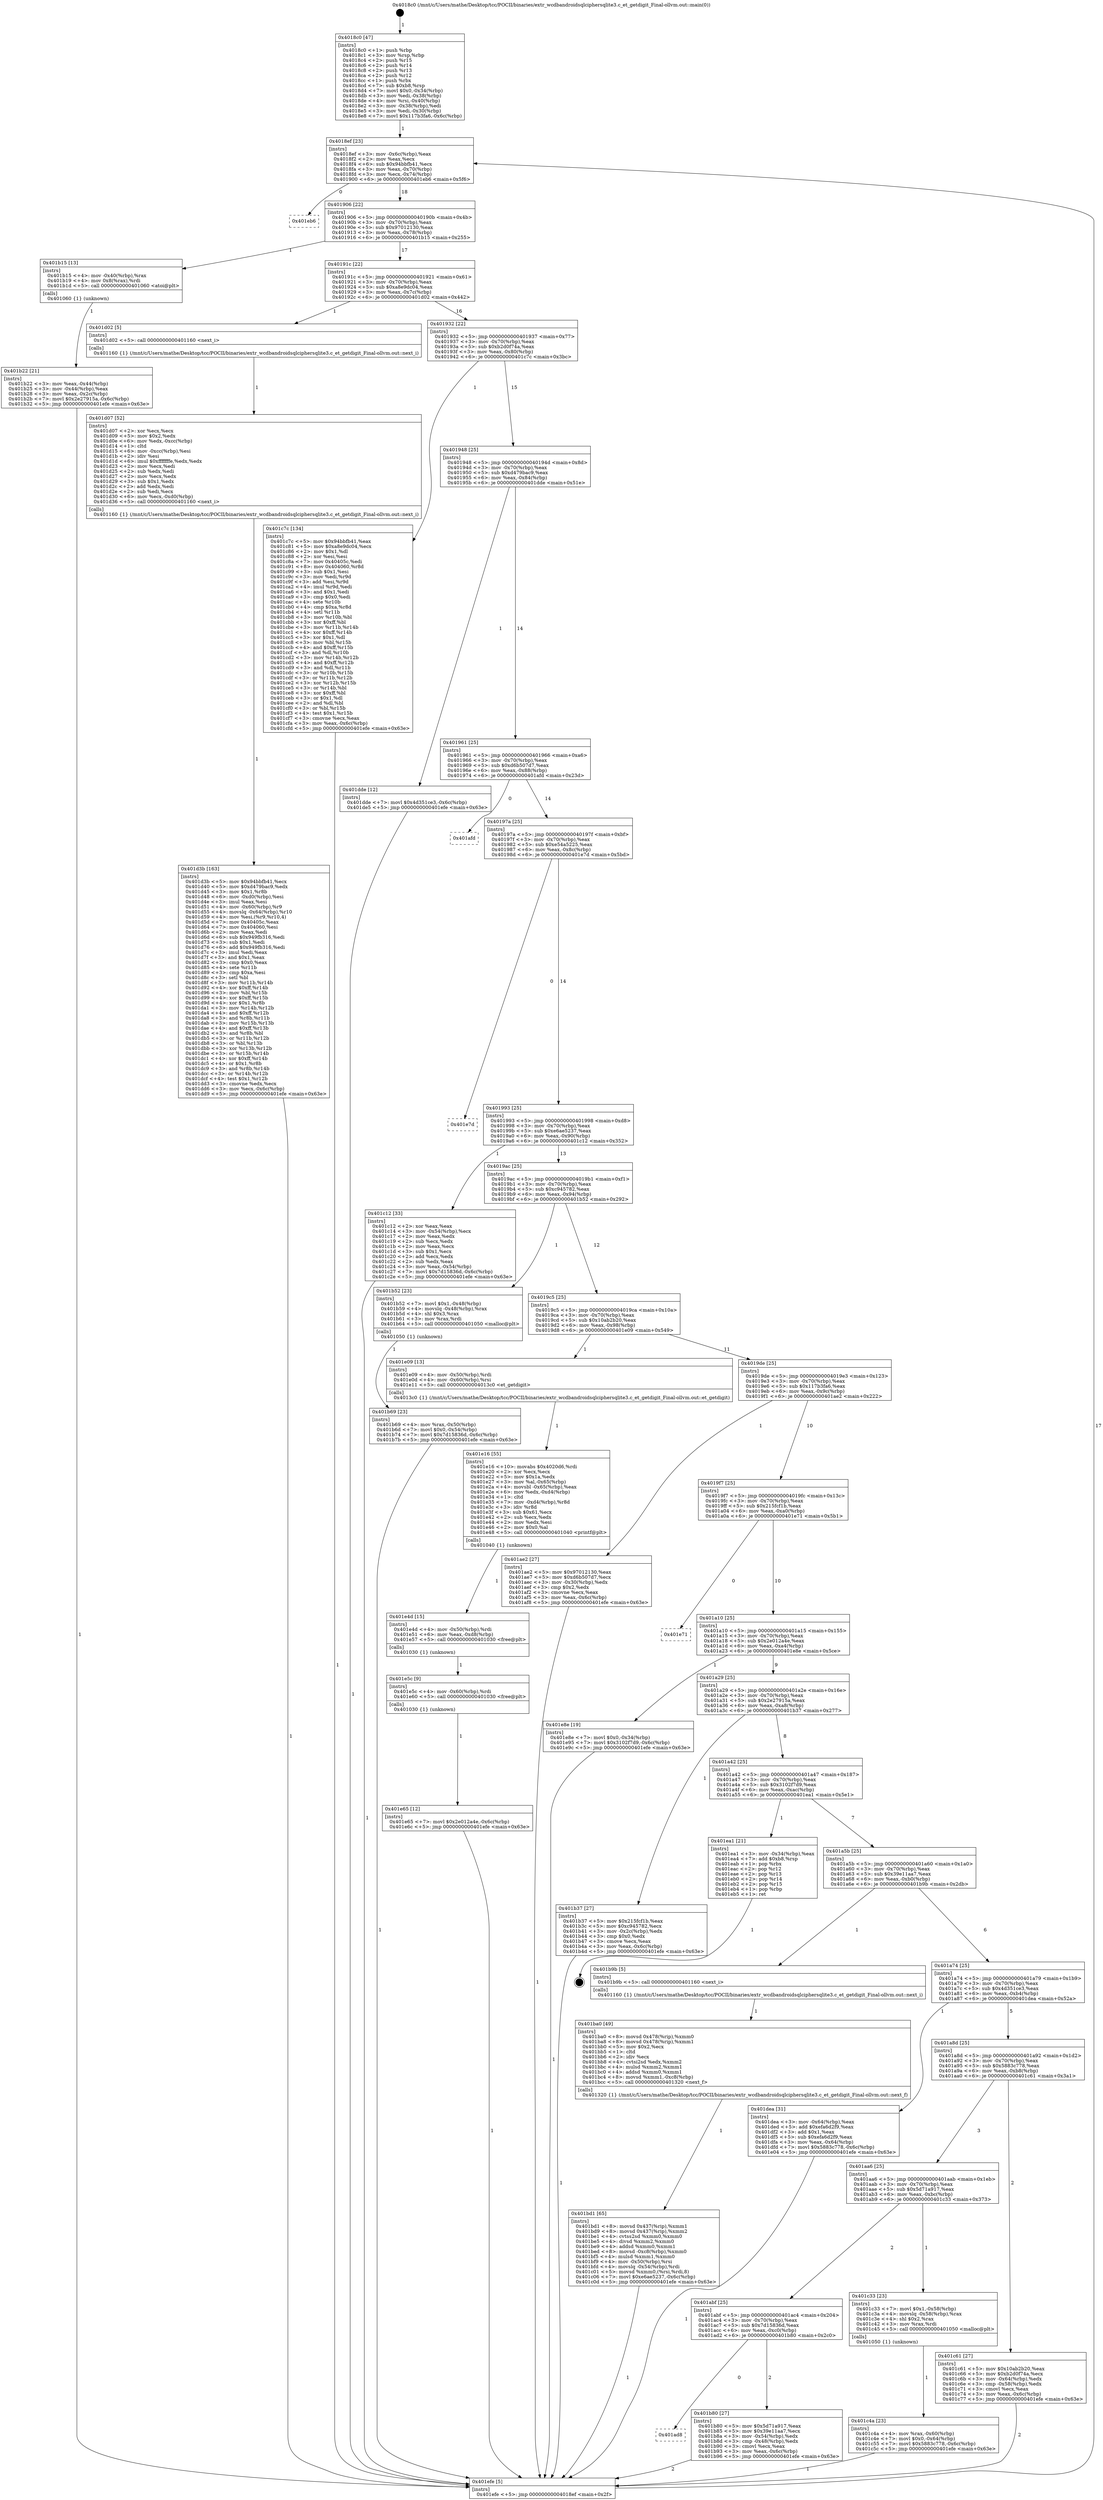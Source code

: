 digraph "0x4018c0" {
  label = "0x4018c0 (/mnt/c/Users/mathe/Desktop/tcc/POCII/binaries/extr_wcdbandroidsqlciphersqlite3.c_et_getdigit_Final-ollvm.out::main(0))"
  labelloc = "t"
  node[shape=record]

  Entry [label="",width=0.3,height=0.3,shape=circle,fillcolor=black,style=filled]
  "0x4018ef" [label="{
     0x4018ef [23]\l
     | [instrs]\l
     &nbsp;&nbsp;0x4018ef \<+3\>: mov -0x6c(%rbp),%eax\l
     &nbsp;&nbsp;0x4018f2 \<+2\>: mov %eax,%ecx\l
     &nbsp;&nbsp;0x4018f4 \<+6\>: sub $0x94bbfb41,%ecx\l
     &nbsp;&nbsp;0x4018fa \<+3\>: mov %eax,-0x70(%rbp)\l
     &nbsp;&nbsp;0x4018fd \<+3\>: mov %ecx,-0x74(%rbp)\l
     &nbsp;&nbsp;0x401900 \<+6\>: je 0000000000401eb6 \<main+0x5f6\>\l
  }"]
  "0x401eb6" [label="{
     0x401eb6\l
  }", style=dashed]
  "0x401906" [label="{
     0x401906 [22]\l
     | [instrs]\l
     &nbsp;&nbsp;0x401906 \<+5\>: jmp 000000000040190b \<main+0x4b\>\l
     &nbsp;&nbsp;0x40190b \<+3\>: mov -0x70(%rbp),%eax\l
     &nbsp;&nbsp;0x40190e \<+5\>: sub $0x97012130,%eax\l
     &nbsp;&nbsp;0x401913 \<+3\>: mov %eax,-0x78(%rbp)\l
     &nbsp;&nbsp;0x401916 \<+6\>: je 0000000000401b15 \<main+0x255\>\l
  }"]
  Exit [label="",width=0.3,height=0.3,shape=circle,fillcolor=black,style=filled,peripheries=2]
  "0x401b15" [label="{
     0x401b15 [13]\l
     | [instrs]\l
     &nbsp;&nbsp;0x401b15 \<+4\>: mov -0x40(%rbp),%rax\l
     &nbsp;&nbsp;0x401b19 \<+4\>: mov 0x8(%rax),%rdi\l
     &nbsp;&nbsp;0x401b1d \<+5\>: call 0000000000401060 \<atoi@plt\>\l
     | [calls]\l
     &nbsp;&nbsp;0x401060 \{1\} (unknown)\l
  }"]
  "0x40191c" [label="{
     0x40191c [22]\l
     | [instrs]\l
     &nbsp;&nbsp;0x40191c \<+5\>: jmp 0000000000401921 \<main+0x61\>\l
     &nbsp;&nbsp;0x401921 \<+3\>: mov -0x70(%rbp),%eax\l
     &nbsp;&nbsp;0x401924 \<+5\>: sub $0xa8e9dc04,%eax\l
     &nbsp;&nbsp;0x401929 \<+3\>: mov %eax,-0x7c(%rbp)\l
     &nbsp;&nbsp;0x40192c \<+6\>: je 0000000000401d02 \<main+0x442\>\l
  }"]
  "0x401e65" [label="{
     0x401e65 [12]\l
     | [instrs]\l
     &nbsp;&nbsp;0x401e65 \<+7\>: movl $0x2e012a4e,-0x6c(%rbp)\l
     &nbsp;&nbsp;0x401e6c \<+5\>: jmp 0000000000401efe \<main+0x63e\>\l
  }"]
  "0x401d02" [label="{
     0x401d02 [5]\l
     | [instrs]\l
     &nbsp;&nbsp;0x401d02 \<+5\>: call 0000000000401160 \<next_i\>\l
     | [calls]\l
     &nbsp;&nbsp;0x401160 \{1\} (/mnt/c/Users/mathe/Desktop/tcc/POCII/binaries/extr_wcdbandroidsqlciphersqlite3.c_et_getdigit_Final-ollvm.out::next_i)\l
  }"]
  "0x401932" [label="{
     0x401932 [22]\l
     | [instrs]\l
     &nbsp;&nbsp;0x401932 \<+5\>: jmp 0000000000401937 \<main+0x77\>\l
     &nbsp;&nbsp;0x401937 \<+3\>: mov -0x70(%rbp),%eax\l
     &nbsp;&nbsp;0x40193a \<+5\>: sub $0xb2d0f74a,%eax\l
     &nbsp;&nbsp;0x40193f \<+3\>: mov %eax,-0x80(%rbp)\l
     &nbsp;&nbsp;0x401942 \<+6\>: je 0000000000401c7c \<main+0x3bc\>\l
  }"]
  "0x401e5c" [label="{
     0x401e5c [9]\l
     | [instrs]\l
     &nbsp;&nbsp;0x401e5c \<+4\>: mov -0x60(%rbp),%rdi\l
     &nbsp;&nbsp;0x401e60 \<+5\>: call 0000000000401030 \<free@plt\>\l
     | [calls]\l
     &nbsp;&nbsp;0x401030 \{1\} (unknown)\l
  }"]
  "0x401c7c" [label="{
     0x401c7c [134]\l
     | [instrs]\l
     &nbsp;&nbsp;0x401c7c \<+5\>: mov $0x94bbfb41,%eax\l
     &nbsp;&nbsp;0x401c81 \<+5\>: mov $0xa8e9dc04,%ecx\l
     &nbsp;&nbsp;0x401c86 \<+2\>: mov $0x1,%dl\l
     &nbsp;&nbsp;0x401c88 \<+2\>: xor %esi,%esi\l
     &nbsp;&nbsp;0x401c8a \<+7\>: mov 0x40405c,%edi\l
     &nbsp;&nbsp;0x401c91 \<+8\>: mov 0x404060,%r8d\l
     &nbsp;&nbsp;0x401c99 \<+3\>: sub $0x1,%esi\l
     &nbsp;&nbsp;0x401c9c \<+3\>: mov %edi,%r9d\l
     &nbsp;&nbsp;0x401c9f \<+3\>: add %esi,%r9d\l
     &nbsp;&nbsp;0x401ca2 \<+4\>: imul %r9d,%edi\l
     &nbsp;&nbsp;0x401ca6 \<+3\>: and $0x1,%edi\l
     &nbsp;&nbsp;0x401ca9 \<+3\>: cmp $0x0,%edi\l
     &nbsp;&nbsp;0x401cac \<+4\>: sete %r10b\l
     &nbsp;&nbsp;0x401cb0 \<+4\>: cmp $0xa,%r8d\l
     &nbsp;&nbsp;0x401cb4 \<+4\>: setl %r11b\l
     &nbsp;&nbsp;0x401cb8 \<+3\>: mov %r10b,%bl\l
     &nbsp;&nbsp;0x401cbb \<+3\>: xor $0xff,%bl\l
     &nbsp;&nbsp;0x401cbe \<+3\>: mov %r11b,%r14b\l
     &nbsp;&nbsp;0x401cc1 \<+4\>: xor $0xff,%r14b\l
     &nbsp;&nbsp;0x401cc5 \<+3\>: xor $0x1,%dl\l
     &nbsp;&nbsp;0x401cc8 \<+3\>: mov %bl,%r15b\l
     &nbsp;&nbsp;0x401ccb \<+4\>: and $0xff,%r15b\l
     &nbsp;&nbsp;0x401ccf \<+3\>: and %dl,%r10b\l
     &nbsp;&nbsp;0x401cd2 \<+3\>: mov %r14b,%r12b\l
     &nbsp;&nbsp;0x401cd5 \<+4\>: and $0xff,%r12b\l
     &nbsp;&nbsp;0x401cd9 \<+3\>: and %dl,%r11b\l
     &nbsp;&nbsp;0x401cdc \<+3\>: or %r10b,%r15b\l
     &nbsp;&nbsp;0x401cdf \<+3\>: or %r11b,%r12b\l
     &nbsp;&nbsp;0x401ce2 \<+3\>: xor %r12b,%r15b\l
     &nbsp;&nbsp;0x401ce5 \<+3\>: or %r14b,%bl\l
     &nbsp;&nbsp;0x401ce8 \<+3\>: xor $0xff,%bl\l
     &nbsp;&nbsp;0x401ceb \<+3\>: or $0x1,%dl\l
     &nbsp;&nbsp;0x401cee \<+2\>: and %dl,%bl\l
     &nbsp;&nbsp;0x401cf0 \<+3\>: or %bl,%r15b\l
     &nbsp;&nbsp;0x401cf3 \<+4\>: test $0x1,%r15b\l
     &nbsp;&nbsp;0x401cf7 \<+3\>: cmovne %ecx,%eax\l
     &nbsp;&nbsp;0x401cfa \<+3\>: mov %eax,-0x6c(%rbp)\l
     &nbsp;&nbsp;0x401cfd \<+5\>: jmp 0000000000401efe \<main+0x63e\>\l
  }"]
  "0x401948" [label="{
     0x401948 [25]\l
     | [instrs]\l
     &nbsp;&nbsp;0x401948 \<+5\>: jmp 000000000040194d \<main+0x8d\>\l
     &nbsp;&nbsp;0x40194d \<+3\>: mov -0x70(%rbp),%eax\l
     &nbsp;&nbsp;0x401950 \<+5\>: sub $0xd479bac9,%eax\l
     &nbsp;&nbsp;0x401955 \<+6\>: mov %eax,-0x84(%rbp)\l
     &nbsp;&nbsp;0x40195b \<+6\>: je 0000000000401dde \<main+0x51e\>\l
  }"]
  "0x401e4d" [label="{
     0x401e4d [15]\l
     | [instrs]\l
     &nbsp;&nbsp;0x401e4d \<+4\>: mov -0x50(%rbp),%rdi\l
     &nbsp;&nbsp;0x401e51 \<+6\>: mov %eax,-0xd8(%rbp)\l
     &nbsp;&nbsp;0x401e57 \<+5\>: call 0000000000401030 \<free@plt\>\l
     | [calls]\l
     &nbsp;&nbsp;0x401030 \{1\} (unknown)\l
  }"]
  "0x401dde" [label="{
     0x401dde [12]\l
     | [instrs]\l
     &nbsp;&nbsp;0x401dde \<+7\>: movl $0x4d351ce3,-0x6c(%rbp)\l
     &nbsp;&nbsp;0x401de5 \<+5\>: jmp 0000000000401efe \<main+0x63e\>\l
  }"]
  "0x401961" [label="{
     0x401961 [25]\l
     | [instrs]\l
     &nbsp;&nbsp;0x401961 \<+5\>: jmp 0000000000401966 \<main+0xa6\>\l
     &nbsp;&nbsp;0x401966 \<+3\>: mov -0x70(%rbp),%eax\l
     &nbsp;&nbsp;0x401969 \<+5\>: sub $0xd6b507d7,%eax\l
     &nbsp;&nbsp;0x40196e \<+6\>: mov %eax,-0x88(%rbp)\l
     &nbsp;&nbsp;0x401974 \<+6\>: je 0000000000401afd \<main+0x23d\>\l
  }"]
  "0x401e16" [label="{
     0x401e16 [55]\l
     | [instrs]\l
     &nbsp;&nbsp;0x401e16 \<+10\>: movabs $0x4020d6,%rdi\l
     &nbsp;&nbsp;0x401e20 \<+2\>: xor %ecx,%ecx\l
     &nbsp;&nbsp;0x401e22 \<+5\>: mov $0x1a,%edx\l
     &nbsp;&nbsp;0x401e27 \<+3\>: mov %al,-0x65(%rbp)\l
     &nbsp;&nbsp;0x401e2a \<+4\>: movsbl -0x65(%rbp),%eax\l
     &nbsp;&nbsp;0x401e2e \<+6\>: mov %edx,-0xd4(%rbp)\l
     &nbsp;&nbsp;0x401e34 \<+1\>: cltd\l
     &nbsp;&nbsp;0x401e35 \<+7\>: mov -0xd4(%rbp),%r8d\l
     &nbsp;&nbsp;0x401e3c \<+3\>: idiv %r8d\l
     &nbsp;&nbsp;0x401e3f \<+3\>: sub $0x61,%ecx\l
     &nbsp;&nbsp;0x401e42 \<+2\>: sub %ecx,%edx\l
     &nbsp;&nbsp;0x401e44 \<+2\>: mov %edx,%esi\l
     &nbsp;&nbsp;0x401e46 \<+2\>: mov $0x0,%al\l
     &nbsp;&nbsp;0x401e48 \<+5\>: call 0000000000401040 \<printf@plt\>\l
     | [calls]\l
     &nbsp;&nbsp;0x401040 \{1\} (unknown)\l
  }"]
  "0x401afd" [label="{
     0x401afd\l
  }", style=dashed]
  "0x40197a" [label="{
     0x40197a [25]\l
     | [instrs]\l
     &nbsp;&nbsp;0x40197a \<+5\>: jmp 000000000040197f \<main+0xbf\>\l
     &nbsp;&nbsp;0x40197f \<+3\>: mov -0x70(%rbp),%eax\l
     &nbsp;&nbsp;0x401982 \<+5\>: sub $0xe54a5225,%eax\l
     &nbsp;&nbsp;0x401987 \<+6\>: mov %eax,-0x8c(%rbp)\l
     &nbsp;&nbsp;0x40198d \<+6\>: je 0000000000401e7d \<main+0x5bd\>\l
  }"]
  "0x401d3b" [label="{
     0x401d3b [163]\l
     | [instrs]\l
     &nbsp;&nbsp;0x401d3b \<+5\>: mov $0x94bbfb41,%ecx\l
     &nbsp;&nbsp;0x401d40 \<+5\>: mov $0xd479bac9,%edx\l
     &nbsp;&nbsp;0x401d45 \<+3\>: mov $0x1,%r8b\l
     &nbsp;&nbsp;0x401d48 \<+6\>: mov -0xd0(%rbp),%esi\l
     &nbsp;&nbsp;0x401d4e \<+3\>: imul %eax,%esi\l
     &nbsp;&nbsp;0x401d51 \<+4\>: mov -0x60(%rbp),%r9\l
     &nbsp;&nbsp;0x401d55 \<+4\>: movslq -0x64(%rbp),%r10\l
     &nbsp;&nbsp;0x401d59 \<+4\>: mov %esi,(%r9,%r10,4)\l
     &nbsp;&nbsp;0x401d5d \<+7\>: mov 0x40405c,%eax\l
     &nbsp;&nbsp;0x401d64 \<+7\>: mov 0x404060,%esi\l
     &nbsp;&nbsp;0x401d6b \<+2\>: mov %eax,%edi\l
     &nbsp;&nbsp;0x401d6d \<+6\>: sub $0x949fb316,%edi\l
     &nbsp;&nbsp;0x401d73 \<+3\>: sub $0x1,%edi\l
     &nbsp;&nbsp;0x401d76 \<+6\>: add $0x949fb316,%edi\l
     &nbsp;&nbsp;0x401d7c \<+3\>: imul %edi,%eax\l
     &nbsp;&nbsp;0x401d7f \<+3\>: and $0x1,%eax\l
     &nbsp;&nbsp;0x401d82 \<+3\>: cmp $0x0,%eax\l
     &nbsp;&nbsp;0x401d85 \<+4\>: sete %r11b\l
     &nbsp;&nbsp;0x401d89 \<+3\>: cmp $0xa,%esi\l
     &nbsp;&nbsp;0x401d8c \<+3\>: setl %bl\l
     &nbsp;&nbsp;0x401d8f \<+3\>: mov %r11b,%r14b\l
     &nbsp;&nbsp;0x401d92 \<+4\>: xor $0xff,%r14b\l
     &nbsp;&nbsp;0x401d96 \<+3\>: mov %bl,%r15b\l
     &nbsp;&nbsp;0x401d99 \<+4\>: xor $0xff,%r15b\l
     &nbsp;&nbsp;0x401d9d \<+4\>: xor $0x1,%r8b\l
     &nbsp;&nbsp;0x401da1 \<+3\>: mov %r14b,%r12b\l
     &nbsp;&nbsp;0x401da4 \<+4\>: and $0xff,%r12b\l
     &nbsp;&nbsp;0x401da8 \<+3\>: and %r8b,%r11b\l
     &nbsp;&nbsp;0x401dab \<+3\>: mov %r15b,%r13b\l
     &nbsp;&nbsp;0x401dae \<+4\>: and $0xff,%r13b\l
     &nbsp;&nbsp;0x401db2 \<+3\>: and %r8b,%bl\l
     &nbsp;&nbsp;0x401db5 \<+3\>: or %r11b,%r12b\l
     &nbsp;&nbsp;0x401db8 \<+3\>: or %bl,%r13b\l
     &nbsp;&nbsp;0x401dbb \<+3\>: xor %r13b,%r12b\l
     &nbsp;&nbsp;0x401dbe \<+3\>: or %r15b,%r14b\l
     &nbsp;&nbsp;0x401dc1 \<+4\>: xor $0xff,%r14b\l
     &nbsp;&nbsp;0x401dc5 \<+4\>: or $0x1,%r8b\l
     &nbsp;&nbsp;0x401dc9 \<+3\>: and %r8b,%r14b\l
     &nbsp;&nbsp;0x401dcc \<+3\>: or %r14b,%r12b\l
     &nbsp;&nbsp;0x401dcf \<+4\>: test $0x1,%r12b\l
     &nbsp;&nbsp;0x401dd3 \<+3\>: cmovne %edx,%ecx\l
     &nbsp;&nbsp;0x401dd6 \<+3\>: mov %ecx,-0x6c(%rbp)\l
     &nbsp;&nbsp;0x401dd9 \<+5\>: jmp 0000000000401efe \<main+0x63e\>\l
  }"]
  "0x401e7d" [label="{
     0x401e7d\l
  }", style=dashed]
  "0x401993" [label="{
     0x401993 [25]\l
     | [instrs]\l
     &nbsp;&nbsp;0x401993 \<+5\>: jmp 0000000000401998 \<main+0xd8\>\l
     &nbsp;&nbsp;0x401998 \<+3\>: mov -0x70(%rbp),%eax\l
     &nbsp;&nbsp;0x40199b \<+5\>: sub $0xe6ae5237,%eax\l
     &nbsp;&nbsp;0x4019a0 \<+6\>: mov %eax,-0x90(%rbp)\l
     &nbsp;&nbsp;0x4019a6 \<+6\>: je 0000000000401c12 \<main+0x352\>\l
  }"]
  "0x401d07" [label="{
     0x401d07 [52]\l
     | [instrs]\l
     &nbsp;&nbsp;0x401d07 \<+2\>: xor %ecx,%ecx\l
     &nbsp;&nbsp;0x401d09 \<+5\>: mov $0x2,%edx\l
     &nbsp;&nbsp;0x401d0e \<+6\>: mov %edx,-0xcc(%rbp)\l
     &nbsp;&nbsp;0x401d14 \<+1\>: cltd\l
     &nbsp;&nbsp;0x401d15 \<+6\>: mov -0xcc(%rbp),%esi\l
     &nbsp;&nbsp;0x401d1b \<+2\>: idiv %esi\l
     &nbsp;&nbsp;0x401d1d \<+6\>: imul $0xfffffffe,%edx,%edx\l
     &nbsp;&nbsp;0x401d23 \<+2\>: mov %ecx,%edi\l
     &nbsp;&nbsp;0x401d25 \<+2\>: sub %edx,%edi\l
     &nbsp;&nbsp;0x401d27 \<+2\>: mov %ecx,%edx\l
     &nbsp;&nbsp;0x401d29 \<+3\>: sub $0x1,%edx\l
     &nbsp;&nbsp;0x401d2c \<+2\>: add %edx,%edi\l
     &nbsp;&nbsp;0x401d2e \<+2\>: sub %edi,%ecx\l
     &nbsp;&nbsp;0x401d30 \<+6\>: mov %ecx,-0xd0(%rbp)\l
     &nbsp;&nbsp;0x401d36 \<+5\>: call 0000000000401160 \<next_i\>\l
     | [calls]\l
     &nbsp;&nbsp;0x401160 \{1\} (/mnt/c/Users/mathe/Desktop/tcc/POCII/binaries/extr_wcdbandroidsqlciphersqlite3.c_et_getdigit_Final-ollvm.out::next_i)\l
  }"]
  "0x401c12" [label="{
     0x401c12 [33]\l
     | [instrs]\l
     &nbsp;&nbsp;0x401c12 \<+2\>: xor %eax,%eax\l
     &nbsp;&nbsp;0x401c14 \<+3\>: mov -0x54(%rbp),%ecx\l
     &nbsp;&nbsp;0x401c17 \<+2\>: mov %eax,%edx\l
     &nbsp;&nbsp;0x401c19 \<+2\>: sub %ecx,%edx\l
     &nbsp;&nbsp;0x401c1b \<+2\>: mov %eax,%ecx\l
     &nbsp;&nbsp;0x401c1d \<+3\>: sub $0x1,%ecx\l
     &nbsp;&nbsp;0x401c20 \<+2\>: add %ecx,%edx\l
     &nbsp;&nbsp;0x401c22 \<+2\>: sub %edx,%eax\l
     &nbsp;&nbsp;0x401c24 \<+3\>: mov %eax,-0x54(%rbp)\l
     &nbsp;&nbsp;0x401c27 \<+7\>: movl $0x7d15836d,-0x6c(%rbp)\l
     &nbsp;&nbsp;0x401c2e \<+5\>: jmp 0000000000401efe \<main+0x63e\>\l
  }"]
  "0x4019ac" [label="{
     0x4019ac [25]\l
     | [instrs]\l
     &nbsp;&nbsp;0x4019ac \<+5\>: jmp 00000000004019b1 \<main+0xf1\>\l
     &nbsp;&nbsp;0x4019b1 \<+3\>: mov -0x70(%rbp),%eax\l
     &nbsp;&nbsp;0x4019b4 \<+5\>: sub $0xc945782,%eax\l
     &nbsp;&nbsp;0x4019b9 \<+6\>: mov %eax,-0x94(%rbp)\l
     &nbsp;&nbsp;0x4019bf \<+6\>: je 0000000000401b52 \<main+0x292\>\l
  }"]
  "0x401c4a" [label="{
     0x401c4a [23]\l
     | [instrs]\l
     &nbsp;&nbsp;0x401c4a \<+4\>: mov %rax,-0x60(%rbp)\l
     &nbsp;&nbsp;0x401c4e \<+7\>: movl $0x0,-0x64(%rbp)\l
     &nbsp;&nbsp;0x401c55 \<+7\>: movl $0x5883c778,-0x6c(%rbp)\l
     &nbsp;&nbsp;0x401c5c \<+5\>: jmp 0000000000401efe \<main+0x63e\>\l
  }"]
  "0x401b52" [label="{
     0x401b52 [23]\l
     | [instrs]\l
     &nbsp;&nbsp;0x401b52 \<+7\>: movl $0x1,-0x48(%rbp)\l
     &nbsp;&nbsp;0x401b59 \<+4\>: movslq -0x48(%rbp),%rax\l
     &nbsp;&nbsp;0x401b5d \<+4\>: shl $0x3,%rax\l
     &nbsp;&nbsp;0x401b61 \<+3\>: mov %rax,%rdi\l
     &nbsp;&nbsp;0x401b64 \<+5\>: call 0000000000401050 \<malloc@plt\>\l
     | [calls]\l
     &nbsp;&nbsp;0x401050 \{1\} (unknown)\l
  }"]
  "0x4019c5" [label="{
     0x4019c5 [25]\l
     | [instrs]\l
     &nbsp;&nbsp;0x4019c5 \<+5\>: jmp 00000000004019ca \<main+0x10a\>\l
     &nbsp;&nbsp;0x4019ca \<+3\>: mov -0x70(%rbp),%eax\l
     &nbsp;&nbsp;0x4019cd \<+5\>: sub $0x10ab2b20,%eax\l
     &nbsp;&nbsp;0x4019d2 \<+6\>: mov %eax,-0x98(%rbp)\l
     &nbsp;&nbsp;0x4019d8 \<+6\>: je 0000000000401e09 \<main+0x549\>\l
  }"]
  "0x401bd1" [label="{
     0x401bd1 [65]\l
     | [instrs]\l
     &nbsp;&nbsp;0x401bd1 \<+8\>: movsd 0x437(%rip),%xmm1\l
     &nbsp;&nbsp;0x401bd9 \<+8\>: movsd 0x437(%rip),%xmm2\l
     &nbsp;&nbsp;0x401be1 \<+4\>: cvtss2sd %xmm0,%xmm0\l
     &nbsp;&nbsp;0x401be5 \<+4\>: divsd %xmm2,%xmm0\l
     &nbsp;&nbsp;0x401be9 \<+4\>: addsd %xmm0,%xmm1\l
     &nbsp;&nbsp;0x401bed \<+8\>: movsd -0xc8(%rbp),%xmm0\l
     &nbsp;&nbsp;0x401bf5 \<+4\>: mulsd %xmm1,%xmm0\l
     &nbsp;&nbsp;0x401bf9 \<+4\>: mov -0x50(%rbp),%rsi\l
     &nbsp;&nbsp;0x401bfd \<+4\>: movslq -0x54(%rbp),%rdi\l
     &nbsp;&nbsp;0x401c01 \<+5\>: movsd %xmm0,(%rsi,%rdi,8)\l
     &nbsp;&nbsp;0x401c06 \<+7\>: movl $0xe6ae5237,-0x6c(%rbp)\l
     &nbsp;&nbsp;0x401c0d \<+5\>: jmp 0000000000401efe \<main+0x63e\>\l
  }"]
  "0x401e09" [label="{
     0x401e09 [13]\l
     | [instrs]\l
     &nbsp;&nbsp;0x401e09 \<+4\>: mov -0x50(%rbp),%rdi\l
     &nbsp;&nbsp;0x401e0d \<+4\>: mov -0x60(%rbp),%rsi\l
     &nbsp;&nbsp;0x401e11 \<+5\>: call 00000000004013c0 \<et_getdigit\>\l
     | [calls]\l
     &nbsp;&nbsp;0x4013c0 \{1\} (/mnt/c/Users/mathe/Desktop/tcc/POCII/binaries/extr_wcdbandroidsqlciphersqlite3.c_et_getdigit_Final-ollvm.out::et_getdigit)\l
  }"]
  "0x4019de" [label="{
     0x4019de [25]\l
     | [instrs]\l
     &nbsp;&nbsp;0x4019de \<+5\>: jmp 00000000004019e3 \<main+0x123\>\l
     &nbsp;&nbsp;0x4019e3 \<+3\>: mov -0x70(%rbp),%eax\l
     &nbsp;&nbsp;0x4019e6 \<+5\>: sub $0x117b3fa6,%eax\l
     &nbsp;&nbsp;0x4019eb \<+6\>: mov %eax,-0x9c(%rbp)\l
     &nbsp;&nbsp;0x4019f1 \<+6\>: je 0000000000401ae2 \<main+0x222\>\l
  }"]
  "0x401ba0" [label="{
     0x401ba0 [49]\l
     | [instrs]\l
     &nbsp;&nbsp;0x401ba0 \<+8\>: movsd 0x478(%rip),%xmm0\l
     &nbsp;&nbsp;0x401ba8 \<+8\>: movsd 0x478(%rip),%xmm1\l
     &nbsp;&nbsp;0x401bb0 \<+5\>: mov $0x2,%ecx\l
     &nbsp;&nbsp;0x401bb5 \<+1\>: cltd\l
     &nbsp;&nbsp;0x401bb6 \<+2\>: idiv %ecx\l
     &nbsp;&nbsp;0x401bb8 \<+4\>: cvtsi2sd %edx,%xmm2\l
     &nbsp;&nbsp;0x401bbc \<+4\>: mulsd %xmm2,%xmm1\l
     &nbsp;&nbsp;0x401bc0 \<+4\>: addsd %xmm0,%xmm1\l
     &nbsp;&nbsp;0x401bc4 \<+8\>: movsd %xmm1,-0xc8(%rbp)\l
     &nbsp;&nbsp;0x401bcc \<+5\>: call 0000000000401320 \<next_f\>\l
     | [calls]\l
     &nbsp;&nbsp;0x401320 \{1\} (/mnt/c/Users/mathe/Desktop/tcc/POCII/binaries/extr_wcdbandroidsqlciphersqlite3.c_et_getdigit_Final-ollvm.out::next_f)\l
  }"]
  "0x401ae2" [label="{
     0x401ae2 [27]\l
     | [instrs]\l
     &nbsp;&nbsp;0x401ae2 \<+5\>: mov $0x97012130,%eax\l
     &nbsp;&nbsp;0x401ae7 \<+5\>: mov $0xd6b507d7,%ecx\l
     &nbsp;&nbsp;0x401aec \<+3\>: mov -0x30(%rbp),%edx\l
     &nbsp;&nbsp;0x401aef \<+3\>: cmp $0x2,%edx\l
     &nbsp;&nbsp;0x401af2 \<+3\>: cmovne %ecx,%eax\l
     &nbsp;&nbsp;0x401af5 \<+3\>: mov %eax,-0x6c(%rbp)\l
     &nbsp;&nbsp;0x401af8 \<+5\>: jmp 0000000000401efe \<main+0x63e\>\l
  }"]
  "0x4019f7" [label="{
     0x4019f7 [25]\l
     | [instrs]\l
     &nbsp;&nbsp;0x4019f7 \<+5\>: jmp 00000000004019fc \<main+0x13c\>\l
     &nbsp;&nbsp;0x4019fc \<+3\>: mov -0x70(%rbp),%eax\l
     &nbsp;&nbsp;0x4019ff \<+5\>: sub $0x215fcf1b,%eax\l
     &nbsp;&nbsp;0x401a04 \<+6\>: mov %eax,-0xa0(%rbp)\l
     &nbsp;&nbsp;0x401a0a \<+6\>: je 0000000000401e71 \<main+0x5b1\>\l
  }"]
  "0x401efe" [label="{
     0x401efe [5]\l
     | [instrs]\l
     &nbsp;&nbsp;0x401efe \<+5\>: jmp 00000000004018ef \<main+0x2f\>\l
  }"]
  "0x4018c0" [label="{
     0x4018c0 [47]\l
     | [instrs]\l
     &nbsp;&nbsp;0x4018c0 \<+1\>: push %rbp\l
     &nbsp;&nbsp;0x4018c1 \<+3\>: mov %rsp,%rbp\l
     &nbsp;&nbsp;0x4018c4 \<+2\>: push %r15\l
     &nbsp;&nbsp;0x4018c6 \<+2\>: push %r14\l
     &nbsp;&nbsp;0x4018c8 \<+2\>: push %r13\l
     &nbsp;&nbsp;0x4018ca \<+2\>: push %r12\l
     &nbsp;&nbsp;0x4018cc \<+1\>: push %rbx\l
     &nbsp;&nbsp;0x4018cd \<+7\>: sub $0xb8,%rsp\l
     &nbsp;&nbsp;0x4018d4 \<+7\>: movl $0x0,-0x34(%rbp)\l
     &nbsp;&nbsp;0x4018db \<+3\>: mov %edi,-0x38(%rbp)\l
     &nbsp;&nbsp;0x4018de \<+4\>: mov %rsi,-0x40(%rbp)\l
     &nbsp;&nbsp;0x4018e2 \<+3\>: mov -0x38(%rbp),%edi\l
     &nbsp;&nbsp;0x4018e5 \<+3\>: mov %edi,-0x30(%rbp)\l
     &nbsp;&nbsp;0x4018e8 \<+7\>: movl $0x117b3fa6,-0x6c(%rbp)\l
  }"]
  "0x401b22" [label="{
     0x401b22 [21]\l
     | [instrs]\l
     &nbsp;&nbsp;0x401b22 \<+3\>: mov %eax,-0x44(%rbp)\l
     &nbsp;&nbsp;0x401b25 \<+3\>: mov -0x44(%rbp),%eax\l
     &nbsp;&nbsp;0x401b28 \<+3\>: mov %eax,-0x2c(%rbp)\l
     &nbsp;&nbsp;0x401b2b \<+7\>: movl $0x2e27915a,-0x6c(%rbp)\l
     &nbsp;&nbsp;0x401b32 \<+5\>: jmp 0000000000401efe \<main+0x63e\>\l
  }"]
  "0x401ad8" [label="{
     0x401ad8\l
  }", style=dashed]
  "0x401e71" [label="{
     0x401e71\l
  }", style=dashed]
  "0x401a10" [label="{
     0x401a10 [25]\l
     | [instrs]\l
     &nbsp;&nbsp;0x401a10 \<+5\>: jmp 0000000000401a15 \<main+0x155\>\l
     &nbsp;&nbsp;0x401a15 \<+3\>: mov -0x70(%rbp),%eax\l
     &nbsp;&nbsp;0x401a18 \<+5\>: sub $0x2e012a4e,%eax\l
     &nbsp;&nbsp;0x401a1d \<+6\>: mov %eax,-0xa4(%rbp)\l
     &nbsp;&nbsp;0x401a23 \<+6\>: je 0000000000401e8e \<main+0x5ce\>\l
  }"]
  "0x401b80" [label="{
     0x401b80 [27]\l
     | [instrs]\l
     &nbsp;&nbsp;0x401b80 \<+5\>: mov $0x5d71a917,%eax\l
     &nbsp;&nbsp;0x401b85 \<+5\>: mov $0x39e11aa7,%ecx\l
     &nbsp;&nbsp;0x401b8a \<+3\>: mov -0x54(%rbp),%edx\l
     &nbsp;&nbsp;0x401b8d \<+3\>: cmp -0x48(%rbp),%edx\l
     &nbsp;&nbsp;0x401b90 \<+3\>: cmovl %ecx,%eax\l
     &nbsp;&nbsp;0x401b93 \<+3\>: mov %eax,-0x6c(%rbp)\l
     &nbsp;&nbsp;0x401b96 \<+5\>: jmp 0000000000401efe \<main+0x63e\>\l
  }"]
  "0x401e8e" [label="{
     0x401e8e [19]\l
     | [instrs]\l
     &nbsp;&nbsp;0x401e8e \<+7\>: movl $0x0,-0x34(%rbp)\l
     &nbsp;&nbsp;0x401e95 \<+7\>: movl $0x3102f7d9,-0x6c(%rbp)\l
     &nbsp;&nbsp;0x401e9c \<+5\>: jmp 0000000000401efe \<main+0x63e\>\l
  }"]
  "0x401a29" [label="{
     0x401a29 [25]\l
     | [instrs]\l
     &nbsp;&nbsp;0x401a29 \<+5\>: jmp 0000000000401a2e \<main+0x16e\>\l
     &nbsp;&nbsp;0x401a2e \<+3\>: mov -0x70(%rbp),%eax\l
     &nbsp;&nbsp;0x401a31 \<+5\>: sub $0x2e27915a,%eax\l
     &nbsp;&nbsp;0x401a36 \<+6\>: mov %eax,-0xa8(%rbp)\l
     &nbsp;&nbsp;0x401a3c \<+6\>: je 0000000000401b37 \<main+0x277\>\l
  }"]
  "0x401abf" [label="{
     0x401abf [25]\l
     | [instrs]\l
     &nbsp;&nbsp;0x401abf \<+5\>: jmp 0000000000401ac4 \<main+0x204\>\l
     &nbsp;&nbsp;0x401ac4 \<+3\>: mov -0x70(%rbp),%eax\l
     &nbsp;&nbsp;0x401ac7 \<+5\>: sub $0x7d15836d,%eax\l
     &nbsp;&nbsp;0x401acc \<+6\>: mov %eax,-0xc0(%rbp)\l
     &nbsp;&nbsp;0x401ad2 \<+6\>: je 0000000000401b80 \<main+0x2c0\>\l
  }"]
  "0x401b37" [label="{
     0x401b37 [27]\l
     | [instrs]\l
     &nbsp;&nbsp;0x401b37 \<+5\>: mov $0x215fcf1b,%eax\l
     &nbsp;&nbsp;0x401b3c \<+5\>: mov $0xc945782,%ecx\l
     &nbsp;&nbsp;0x401b41 \<+3\>: mov -0x2c(%rbp),%edx\l
     &nbsp;&nbsp;0x401b44 \<+3\>: cmp $0x0,%edx\l
     &nbsp;&nbsp;0x401b47 \<+3\>: cmove %ecx,%eax\l
     &nbsp;&nbsp;0x401b4a \<+3\>: mov %eax,-0x6c(%rbp)\l
     &nbsp;&nbsp;0x401b4d \<+5\>: jmp 0000000000401efe \<main+0x63e\>\l
  }"]
  "0x401a42" [label="{
     0x401a42 [25]\l
     | [instrs]\l
     &nbsp;&nbsp;0x401a42 \<+5\>: jmp 0000000000401a47 \<main+0x187\>\l
     &nbsp;&nbsp;0x401a47 \<+3\>: mov -0x70(%rbp),%eax\l
     &nbsp;&nbsp;0x401a4a \<+5\>: sub $0x3102f7d9,%eax\l
     &nbsp;&nbsp;0x401a4f \<+6\>: mov %eax,-0xac(%rbp)\l
     &nbsp;&nbsp;0x401a55 \<+6\>: je 0000000000401ea1 \<main+0x5e1\>\l
  }"]
  "0x401b69" [label="{
     0x401b69 [23]\l
     | [instrs]\l
     &nbsp;&nbsp;0x401b69 \<+4\>: mov %rax,-0x50(%rbp)\l
     &nbsp;&nbsp;0x401b6d \<+7\>: movl $0x0,-0x54(%rbp)\l
     &nbsp;&nbsp;0x401b74 \<+7\>: movl $0x7d15836d,-0x6c(%rbp)\l
     &nbsp;&nbsp;0x401b7b \<+5\>: jmp 0000000000401efe \<main+0x63e\>\l
  }"]
  "0x401c33" [label="{
     0x401c33 [23]\l
     | [instrs]\l
     &nbsp;&nbsp;0x401c33 \<+7\>: movl $0x1,-0x58(%rbp)\l
     &nbsp;&nbsp;0x401c3a \<+4\>: movslq -0x58(%rbp),%rax\l
     &nbsp;&nbsp;0x401c3e \<+4\>: shl $0x2,%rax\l
     &nbsp;&nbsp;0x401c42 \<+3\>: mov %rax,%rdi\l
     &nbsp;&nbsp;0x401c45 \<+5\>: call 0000000000401050 \<malloc@plt\>\l
     | [calls]\l
     &nbsp;&nbsp;0x401050 \{1\} (unknown)\l
  }"]
  "0x401ea1" [label="{
     0x401ea1 [21]\l
     | [instrs]\l
     &nbsp;&nbsp;0x401ea1 \<+3\>: mov -0x34(%rbp),%eax\l
     &nbsp;&nbsp;0x401ea4 \<+7\>: add $0xb8,%rsp\l
     &nbsp;&nbsp;0x401eab \<+1\>: pop %rbx\l
     &nbsp;&nbsp;0x401eac \<+2\>: pop %r12\l
     &nbsp;&nbsp;0x401eae \<+2\>: pop %r13\l
     &nbsp;&nbsp;0x401eb0 \<+2\>: pop %r14\l
     &nbsp;&nbsp;0x401eb2 \<+2\>: pop %r15\l
     &nbsp;&nbsp;0x401eb4 \<+1\>: pop %rbp\l
     &nbsp;&nbsp;0x401eb5 \<+1\>: ret\l
  }"]
  "0x401a5b" [label="{
     0x401a5b [25]\l
     | [instrs]\l
     &nbsp;&nbsp;0x401a5b \<+5\>: jmp 0000000000401a60 \<main+0x1a0\>\l
     &nbsp;&nbsp;0x401a60 \<+3\>: mov -0x70(%rbp),%eax\l
     &nbsp;&nbsp;0x401a63 \<+5\>: sub $0x39e11aa7,%eax\l
     &nbsp;&nbsp;0x401a68 \<+6\>: mov %eax,-0xb0(%rbp)\l
     &nbsp;&nbsp;0x401a6e \<+6\>: je 0000000000401b9b \<main+0x2db\>\l
  }"]
  "0x401aa6" [label="{
     0x401aa6 [25]\l
     | [instrs]\l
     &nbsp;&nbsp;0x401aa6 \<+5\>: jmp 0000000000401aab \<main+0x1eb\>\l
     &nbsp;&nbsp;0x401aab \<+3\>: mov -0x70(%rbp),%eax\l
     &nbsp;&nbsp;0x401aae \<+5\>: sub $0x5d71a917,%eax\l
     &nbsp;&nbsp;0x401ab3 \<+6\>: mov %eax,-0xbc(%rbp)\l
     &nbsp;&nbsp;0x401ab9 \<+6\>: je 0000000000401c33 \<main+0x373\>\l
  }"]
  "0x401b9b" [label="{
     0x401b9b [5]\l
     | [instrs]\l
     &nbsp;&nbsp;0x401b9b \<+5\>: call 0000000000401160 \<next_i\>\l
     | [calls]\l
     &nbsp;&nbsp;0x401160 \{1\} (/mnt/c/Users/mathe/Desktop/tcc/POCII/binaries/extr_wcdbandroidsqlciphersqlite3.c_et_getdigit_Final-ollvm.out::next_i)\l
  }"]
  "0x401a74" [label="{
     0x401a74 [25]\l
     | [instrs]\l
     &nbsp;&nbsp;0x401a74 \<+5\>: jmp 0000000000401a79 \<main+0x1b9\>\l
     &nbsp;&nbsp;0x401a79 \<+3\>: mov -0x70(%rbp),%eax\l
     &nbsp;&nbsp;0x401a7c \<+5\>: sub $0x4d351ce3,%eax\l
     &nbsp;&nbsp;0x401a81 \<+6\>: mov %eax,-0xb4(%rbp)\l
     &nbsp;&nbsp;0x401a87 \<+6\>: je 0000000000401dea \<main+0x52a\>\l
  }"]
  "0x401c61" [label="{
     0x401c61 [27]\l
     | [instrs]\l
     &nbsp;&nbsp;0x401c61 \<+5\>: mov $0x10ab2b20,%eax\l
     &nbsp;&nbsp;0x401c66 \<+5\>: mov $0xb2d0f74a,%ecx\l
     &nbsp;&nbsp;0x401c6b \<+3\>: mov -0x64(%rbp),%edx\l
     &nbsp;&nbsp;0x401c6e \<+3\>: cmp -0x58(%rbp),%edx\l
     &nbsp;&nbsp;0x401c71 \<+3\>: cmovl %ecx,%eax\l
     &nbsp;&nbsp;0x401c74 \<+3\>: mov %eax,-0x6c(%rbp)\l
     &nbsp;&nbsp;0x401c77 \<+5\>: jmp 0000000000401efe \<main+0x63e\>\l
  }"]
  "0x401dea" [label="{
     0x401dea [31]\l
     | [instrs]\l
     &nbsp;&nbsp;0x401dea \<+3\>: mov -0x64(%rbp),%eax\l
     &nbsp;&nbsp;0x401ded \<+5\>: add $0xefa6d2f9,%eax\l
     &nbsp;&nbsp;0x401df2 \<+3\>: add $0x1,%eax\l
     &nbsp;&nbsp;0x401df5 \<+5\>: sub $0xefa6d2f9,%eax\l
     &nbsp;&nbsp;0x401dfa \<+3\>: mov %eax,-0x64(%rbp)\l
     &nbsp;&nbsp;0x401dfd \<+7\>: movl $0x5883c778,-0x6c(%rbp)\l
     &nbsp;&nbsp;0x401e04 \<+5\>: jmp 0000000000401efe \<main+0x63e\>\l
  }"]
  "0x401a8d" [label="{
     0x401a8d [25]\l
     | [instrs]\l
     &nbsp;&nbsp;0x401a8d \<+5\>: jmp 0000000000401a92 \<main+0x1d2\>\l
     &nbsp;&nbsp;0x401a92 \<+3\>: mov -0x70(%rbp),%eax\l
     &nbsp;&nbsp;0x401a95 \<+5\>: sub $0x5883c778,%eax\l
     &nbsp;&nbsp;0x401a9a \<+6\>: mov %eax,-0xb8(%rbp)\l
     &nbsp;&nbsp;0x401aa0 \<+6\>: je 0000000000401c61 \<main+0x3a1\>\l
  }"]
  Entry -> "0x4018c0" [label=" 1"]
  "0x4018ef" -> "0x401eb6" [label=" 0"]
  "0x4018ef" -> "0x401906" [label=" 18"]
  "0x401ea1" -> Exit [label=" 1"]
  "0x401906" -> "0x401b15" [label=" 1"]
  "0x401906" -> "0x40191c" [label=" 17"]
  "0x401e8e" -> "0x401efe" [label=" 1"]
  "0x40191c" -> "0x401d02" [label=" 1"]
  "0x40191c" -> "0x401932" [label=" 16"]
  "0x401e65" -> "0x401efe" [label=" 1"]
  "0x401932" -> "0x401c7c" [label=" 1"]
  "0x401932" -> "0x401948" [label=" 15"]
  "0x401e5c" -> "0x401e65" [label=" 1"]
  "0x401948" -> "0x401dde" [label=" 1"]
  "0x401948" -> "0x401961" [label=" 14"]
  "0x401e4d" -> "0x401e5c" [label=" 1"]
  "0x401961" -> "0x401afd" [label=" 0"]
  "0x401961" -> "0x40197a" [label=" 14"]
  "0x401e16" -> "0x401e4d" [label=" 1"]
  "0x40197a" -> "0x401e7d" [label=" 0"]
  "0x40197a" -> "0x401993" [label=" 14"]
  "0x401e09" -> "0x401e16" [label=" 1"]
  "0x401993" -> "0x401c12" [label=" 1"]
  "0x401993" -> "0x4019ac" [label=" 13"]
  "0x401dea" -> "0x401efe" [label=" 1"]
  "0x4019ac" -> "0x401b52" [label=" 1"]
  "0x4019ac" -> "0x4019c5" [label=" 12"]
  "0x401dde" -> "0x401efe" [label=" 1"]
  "0x4019c5" -> "0x401e09" [label=" 1"]
  "0x4019c5" -> "0x4019de" [label=" 11"]
  "0x401d3b" -> "0x401efe" [label=" 1"]
  "0x4019de" -> "0x401ae2" [label=" 1"]
  "0x4019de" -> "0x4019f7" [label=" 10"]
  "0x401ae2" -> "0x401efe" [label=" 1"]
  "0x4018c0" -> "0x4018ef" [label=" 1"]
  "0x401efe" -> "0x4018ef" [label=" 17"]
  "0x401b15" -> "0x401b22" [label=" 1"]
  "0x401b22" -> "0x401efe" [label=" 1"]
  "0x401d07" -> "0x401d3b" [label=" 1"]
  "0x4019f7" -> "0x401e71" [label=" 0"]
  "0x4019f7" -> "0x401a10" [label=" 10"]
  "0x401d02" -> "0x401d07" [label=" 1"]
  "0x401a10" -> "0x401e8e" [label=" 1"]
  "0x401a10" -> "0x401a29" [label=" 9"]
  "0x401c7c" -> "0x401efe" [label=" 1"]
  "0x401a29" -> "0x401b37" [label=" 1"]
  "0x401a29" -> "0x401a42" [label=" 8"]
  "0x401b37" -> "0x401efe" [label=" 1"]
  "0x401b52" -> "0x401b69" [label=" 1"]
  "0x401b69" -> "0x401efe" [label=" 1"]
  "0x401c4a" -> "0x401efe" [label=" 1"]
  "0x401a42" -> "0x401ea1" [label=" 1"]
  "0x401a42" -> "0x401a5b" [label=" 7"]
  "0x401c33" -> "0x401c4a" [label=" 1"]
  "0x401a5b" -> "0x401b9b" [label=" 1"]
  "0x401a5b" -> "0x401a74" [label=" 6"]
  "0x401bd1" -> "0x401efe" [label=" 1"]
  "0x401a74" -> "0x401dea" [label=" 1"]
  "0x401a74" -> "0x401a8d" [label=" 5"]
  "0x401ba0" -> "0x401bd1" [label=" 1"]
  "0x401a8d" -> "0x401c61" [label=" 2"]
  "0x401a8d" -> "0x401aa6" [label=" 3"]
  "0x401c12" -> "0x401efe" [label=" 1"]
  "0x401aa6" -> "0x401c33" [label=" 1"]
  "0x401aa6" -> "0x401abf" [label=" 2"]
  "0x401c61" -> "0x401efe" [label=" 2"]
  "0x401abf" -> "0x401b80" [label=" 2"]
  "0x401abf" -> "0x401ad8" [label=" 0"]
  "0x401b80" -> "0x401efe" [label=" 2"]
  "0x401b9b" -> "0x401ba0" [label=" 1"]
}
